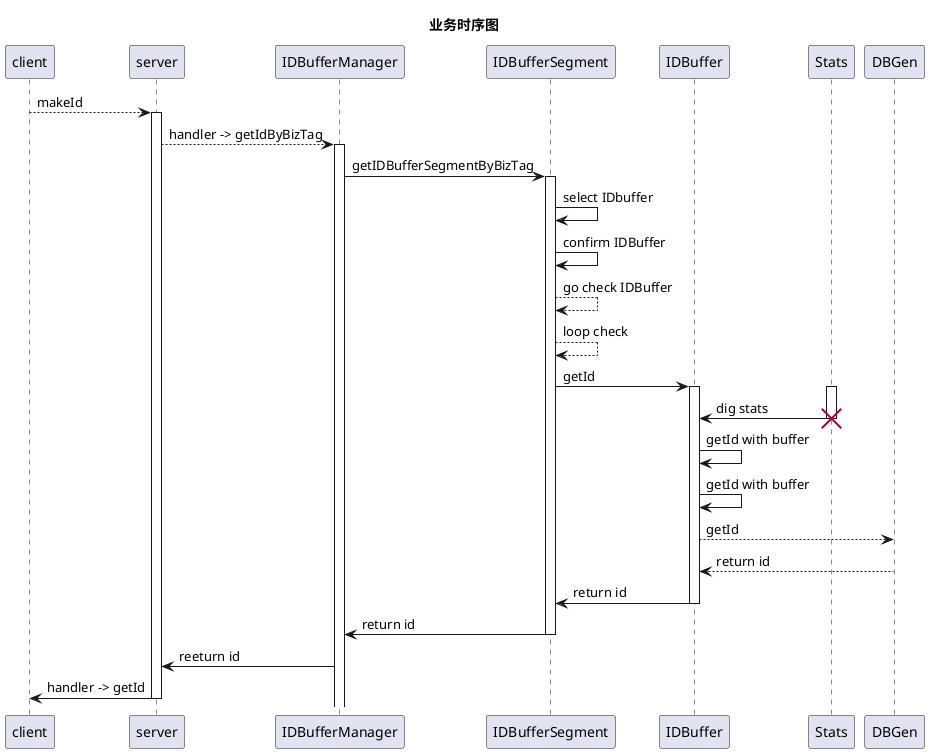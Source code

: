 @startuml
title "业务时序图"

client --> server:   makeId
activate server

server --> IDBufferManager: handler -> getIdByBizTag
activate IDBufferManager
    IDBufferManager -> IDBufferSegment: getIDBufferSegmentByBizTag
    activate IDBufferSegment
        IDBufferSegment -> IDBufferSegment: select IDbuffer
        IDBufferSegment -> IDBufferSegment:  confirm IDBuffer
        IDBufferSegment --> IDBufferSegment: go check IDBuffer
        IDBufferSegment --> IDBufferSegment: loop check
            IDBufferSegment -> IDBuffer: getId
                activate IDBuffer
                activate Stats
                Stats -> IDBuffer: dig stats
                deactivate Stats
                destroy Stats
                IDBuffer->IDBuffer: getId with buffer
                IDBuffer->IDBuffer: getId with buffer
                
                IDBuffer --> DBGen: getId
                DBGen --> IDBuffer: return id
            IDBuffer -> IDBufferSegment: return id
            deactivate IDBuffer
        IDBufferSegment -> IDBufferManager: return id
        deactivate IDBufferSegment
    IDBufferManager -> server: reeturn id
server -> client : handler -> getId
deactivate server

@enduml
